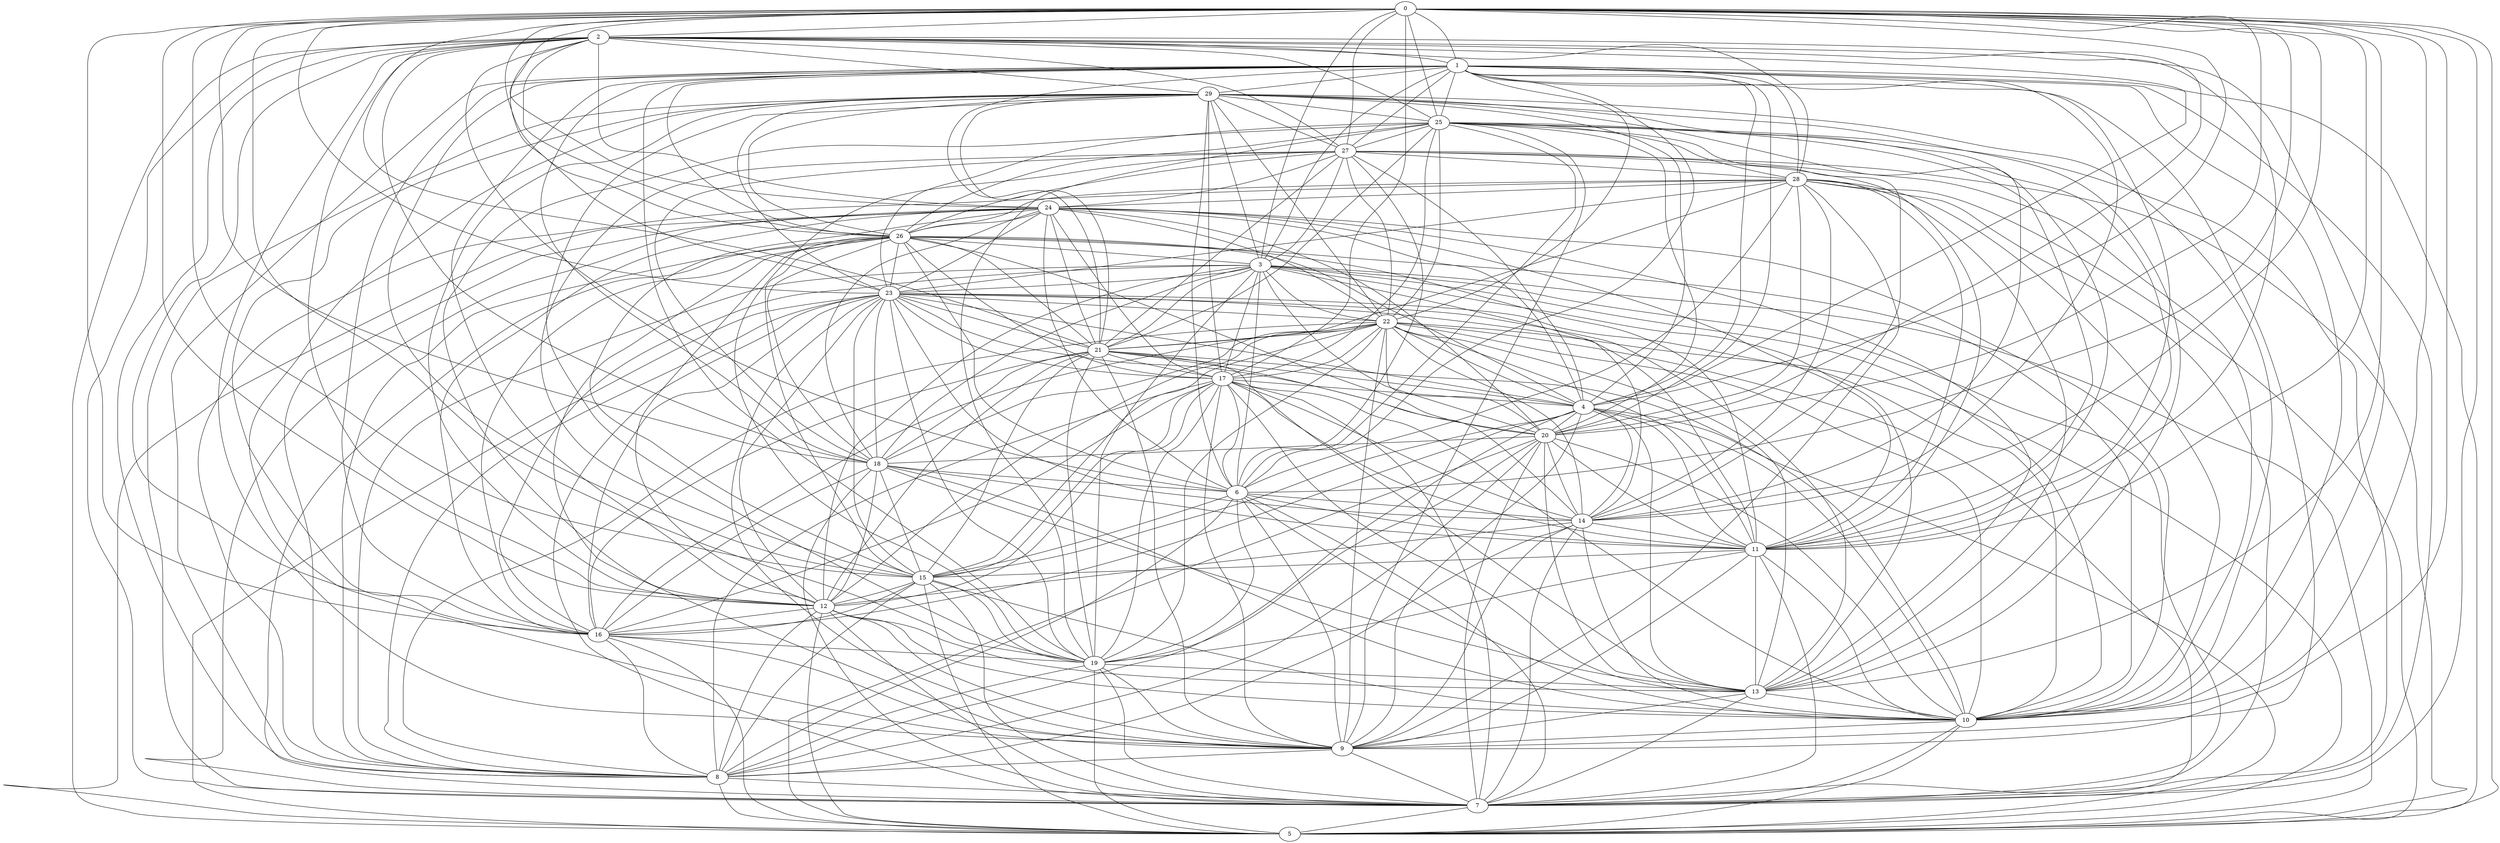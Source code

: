 graph G {
0;
1;
2;
3;
4;
5;
6;
7;
8;
9;
10;
11;
12;
13;
14;
15;
16;
17;
18;
19;
20;
21;
22;
23;
24;
25;
26;
27;
28;
29;
11--10 ;
26--6 ;
20--18 ;
24--7 ;
3--1 ;
15--22 ;
2--25 ;
20--1 ;
16--4 ;
21--25 ;
17--19 ;
22--4 ;
27--26 ;
25--14 ;
17--4 ;
28--23 ;
18--11 ;
6--27 ;
15--24 ;
10--12 ;
8--28 ;
14--17 ;
5--27 ;
22--16 ;
2--5 ;
26--21 ;
14--29 ;
24--17 ;
27--18 ;
0--14 ;
11--29 ;
24--0 ;
19--22 ;
13--9 ;
7--14 ;
24--10 ;
2--26 ;
21--3 ;
6--2 ;
23--7 ;
12--3 ;
10--26 ;
3--18 ;
27--21 ;
2--7 ;
22--14 ;
10--1 ;
12--9 ;
19--15 ;
12--13 ;
0--3 ;
9--16 ;
23--17 ;
3--8 ;
21--17 ;
22--8 ;
14--20 ;
21--0 ;
12--25 ;
22--27 ;
19--21 ;
17--25 ;
23--4 ;
24--26 ;
22--18 ;
9--28 ;
16--19 ;
7--17 ;
12--16 ;
24--4 ;
1--0 ;
6--24 ;
1--28 ;
25--23 ;
11--0 ;
16--15 ;
7--25 ;
9--7 ;
17--16 ;
23--2 ;
17--12 ;
24--20 ;
8--6 ;
10--28 ;
27--11 ;
15--6 ;
22--7 ;
9--17 ;
20--13 ;
13--17 ;
4--9 ;
2--20 ;
26--8 ;
29--21 ;
18--10 ;
4--8 ;
12--0 ;
4--1 ;
23--13 ;
10--7 ;
19--9 ;
15--27 ;
3--23 ;
8--15 ;
25--19 ;
1--14 ;
10--3 ;
5--4 ;
0--2 ;
27--29 ;
12--7 ;
10--0 ;
24--8 ;
29--25 ;
26--12 ;
10--23 ;
6--11 ;
22--20 ;
0--16 ;
26--11 ;
29--7 ;
19--27 ;
8--14 ;
19--29 ;
8--5 ;
19--7 ;
15--10 ;
20--3 ;
12--5 ;
13--10 ;
22--3 ;
15--4 ;
19--13 ;
10--27 ;
12--2 ;
8--17 ;
14--11 ;
23--12 ;
19--8 ;
14--3 ;
12--21 ;
25--20 ;
1--18 ;
7--0 ;
2--1 ;
0--26 ;
29--13 ;
16--5 ;
9--21 ;
29--2 ;
16--3 ;
26--18 ;
18--15 ;
23--0 ;
28--25 ;
29--22 ;
7--26 ;
21--10 ;
7--1 ;
12--8 ;
0--18 ;
16--21 ;
22--24 ;
13--21 ;
13--18 ;
23--15 ;
10--9 ;
11--2 ;
27--2 ;
20--0 ;
7--11 ;
11--23 ;
25--1 ;
29--10 ;
12--29 ;
6--7 ;
23--19 ;
22--25 ;
1--22 ;
19--11 ;
4--29 ;
16--8 ;
28--24 ;
4--27 ;
19--6 ;
7--28 ;
6--28 ;
13--22 ;
24--16 ;
4--21 ;
17--26 ;
13--0 ;
7--5 ;
27--1 ;
1--12 ;
26--23 ;
2--18 ;
23--9 ;
13--3 ;
11--22 ;
8--2 ;
20--23 ;
0--5 ;
22--21 ;
16--18 ;
16--23 ;
20--7 ;
18--12 ;
25--0 ;
11--15 ;
25--26 ;
1--16 ;
27--28 ;
27--24 ;
28--20 ;
17--6 ;
2--10 ;
9--1 ;
2--24 ;
1--19 ;
5--19 ;
13--28 ;
5--10 ;
0--4 ;
26--29 ;
4--2 ;
21--24 ;
14--9 ;
11--17 ;
8--1 ;
21--14 ;
24--18 ;
22--12 ;
10--14 ;
4--11 ;
2--16 ;
4--20 ;
14--4 ;
21--1 ;
24--23 ;
22--17 ;
20--8 ;
11--1 ;
1--29 ;
23--8 ;
0--19 ;
10--20 ;
6--0 ;
26--16 ;
13--25 ;
9--2 ;
15--21 ;
15--17 ;
12--14 ;
27--0 ;
6--29 ;
10--6 ;
5--1 ;
9--25 ;
10--4 ;
5--22 ;
4--26 ;
28--5 ;
13--7 ;
9--0 ;
15--1 ;
9--8 ;
23--22 ;
14--28 ;
26--3 ;
0--15 ;
17--10 ;
8--7 ;
5--15 ;
3--27 ;
1--26 ;
3--6 ;
19--20 ;
23--21 ;
0--17 ;
7--18 ;
24--11 ;
9--6 ;
9--22 ;
26--28 ;
18--23 ;
15--12 ;
1--6 ;
25--6 ;
5--23 ;
29--3 ;
18--21 ;
11--25 ;
11--13 ;
21--28 ;
15--26 ;
29--16 ;
14--23 ;
29--17 ;
11--20 ;
22--10 ;
18--6 ;
11--9 ;
25--27 ;
5--3 ;
5--20 ;
3--17 ;
26--20 ;
5--24 ;
19--3 ;
9--29 ;
7--3 ;
29--23 ;
6--14 ;
24--13 ;
7--15 ;
28--11 ;
26--9 ;
28--2 ;
4--13 ;
}

